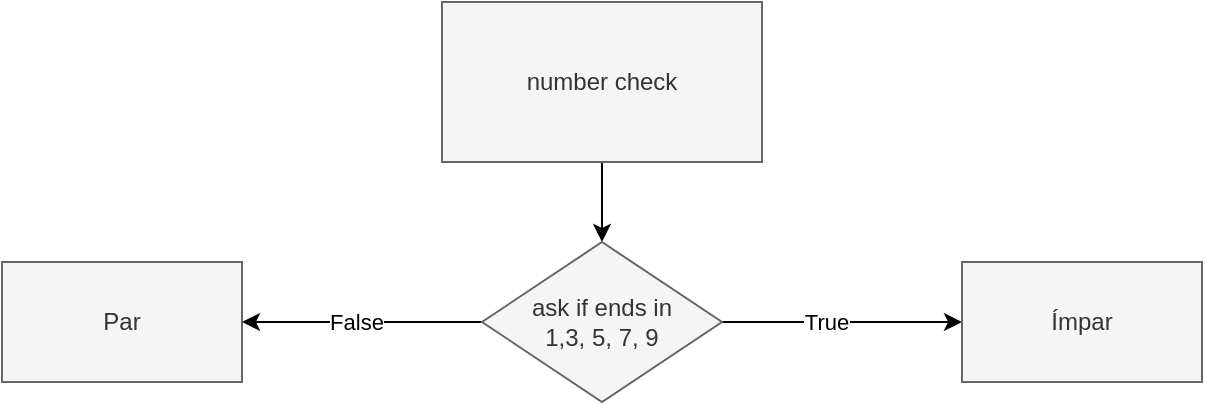 <mxfile version="24.7.14">
  <diagram name="Página-1" id="ko6BvsAc9gP00TvDJfB-">
    <mxGraphModel dx="880" dy="468" grid="1" gridSize="10" guides="1" tooltips="1" connect="1" arrows="1" fold="1" page="1" pageScale="1" pageWidth="827" pageHeight="1169" math="0" shadow="0">
      <root>
        <mxCell id="0" />
        <mxCell id="1" parent="0" />
        <mxCell id="umacOq1Su-b-Jq-_Dv62-11" style="edgeStyle=orthogonalEdgeStyle;rounded=0;orthogonalLoop=1;jettySize=auto;html=1;entryX=0.5;entryY=0;entryDx=0;entryDy=0;" edge="1" parent="1" source="umacOq1Su-b-Jq-_Dv62-3" target="umacOq1Su-b-Jq-_Dv62-4">
          <mxGeometry relative="1" as="geometry" />
        </mxCell>
        <mxCell id="umacOq1Su-b-Jq-_Dv62-3" value="number check" style="rounded=0;whiteSpace=wrap;html=1;fillColor=#f5f5f5;strokeColor=#666666;fontColor=#333333;" vertex="1" parent="1">
          <mxGeometry x="300" y="160" width="160" height="80" as="geometry" />
        </mxCell>
        <mxCell id="umacOq1Su-b-Jq-_Dv62-5" style="edgeStyle=orthogonalEdgeStyle;rounded=0;orthogonalLoop=1;jettySize=auto;html=1;" edge="1" parent="1" source="umacOq1Su-b-Jq-_Dv62-4">
          <mxGeometry relative="1" as="geometry">
            <mxPoint x="560" y="320" as="targetPoint" />
          </mxGeometry>
        </mxCell>
        <mxCell id="umacOq1Su-b-Jq-_Dv62-7" value="True" style="edgeLabel;html=1;align=center;verticalAlign=middle;resizable=0;points=[];" vertex="1" connectable="0" parent="umacOq1Su-b-Jq-_Dv62-5">
          <mxGeometry x="-0.146" relative="1" as="geometry">
            <mxPoint as="offset" />
          </mxGeometry>
        </mxCell>
        <mxCell id="umacOq1Su-b-Jq-_Dv62-6" style="edgeStyle=orthogonalEdgeStyle;rounded=0;orthogonalLoop=1;jettySize=auto;html=1;" edge="1" parent="1" source="umacOq1Su-b-Jq-_Dv62-4">
          <mxGeometry relative="1" as="geometry">
            <mxPoint x="200" y="320" as="targetPoint" />
          </mxGeometry>
        </mxCell>
        <mxCell id="umacOq1Su-b-Jq-_Dv62-8" value="False" style="edgeLabel;html=1;align=center;verticalAlign=middle;resizable=0;points=[];" vertex="1" connectable="0" parent="umacOq1Su-b-Jq-_Dv62-6">
          <mxGeometry x="-0.011" y="-3" relative="1" as="geometry">
            <mxPoint x="-1" as="offset" />
          </mxGeometry>
        </mxCell>
        <mxCell id="umacOq1Su-b-Jq-_Dv62-4" value="ask if ends in&lt;div&gt;1,3, 5, 7, 9&lt;/div&gt;" style="rhombus;whiteSpace=wrap;html=1;fillColor=#f5f5f5;fontColor=#333333;strokeColor=#666666;" vertex="1" parent="1">
          <mxGeometry x="320" y="280" width="120" height="80" as="geometry" />
        </mxCell>
        <mxCell id="umacOq1Su-b-Jq-_Dv62-12" value="Ímpar" style="rounded=0;whiteSpace=wrap;html=1;fillColor=#f5f5f5;fontColor=#333333;strokeColor=#666666;" vertex="1" parent="1">
          <mxGeometry x="560" y="290" width="120" height="60" as="geometry" />
        </mxCell>
        <mxCell id="umacOq1Su-b-Jq-_Dv62-13" value="Par" style="rounded=0;whiteSpace=wrap;html=1;fillColor=#f5f5f5;fontColor=#333333;strokeColor=#666666;" vertex="1" parent="1">
          <mxGeometry x="80" y="290" width="120" height="60" as="geometry" />
        </mxCell>
      </root>
    </mxGraphModel>
  </diagram>
</mxfile>
